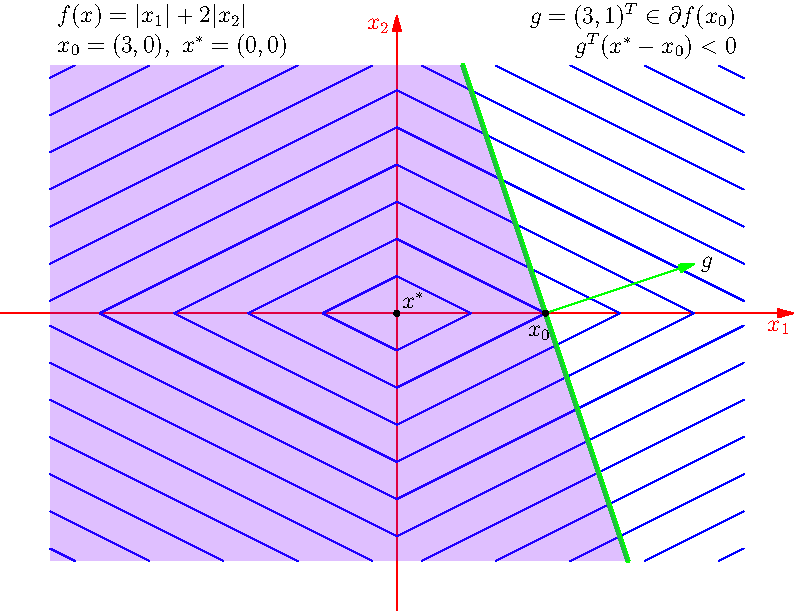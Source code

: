 import graph;
import plain;
import contour;
size(14cm);
real f(real x, real y) { return abs(x)+2*abs(y); }
real g(real x, real y) { return 3*(x-3)+(y-0); }
real[] c = new real[20];
for (int i = 0; i < 20; ++i) c[i]=12.0*(i+1)/8;
draw(contour(f,(-7,-5),(7,5),c),blue);
draw(contour(g,(-7,-5),(7,5),new real[]{0}),green+2);
draw((3,0)--(3*2,1),p=green,EndArrow);
filldraw((-7,-5)--(-7,5)--(4/3.0,5)--(3+5/3.0,-5)--cycle,purple+opacity(.25),invisible);
xaxis("$x_1$",xmin=-8,xmax=8,EndArrow,p=red);
yaxis("$x_2$",ymin=-6,ymax=6,EndArrow,p=red);
label("$f(x)=|x_1|+2|x_2|$",(-7,6),E);
label("$x_0=(3,0),~x^*=(0,0)$",(-7,5.4),E);
label("$g = (3,1)^T\in\partial f(x_0)$",(7,6),W);
label("$g^T(x^*-x_0)<0$",(7,5.4),W);
label("$g$",(6,1),E);
dot((0,0),p=black+3);
dot((3,0),p=black+3);
label("$x^*$",(0,0),NE);
label("$x_0$",(3.2,-.15),SW);